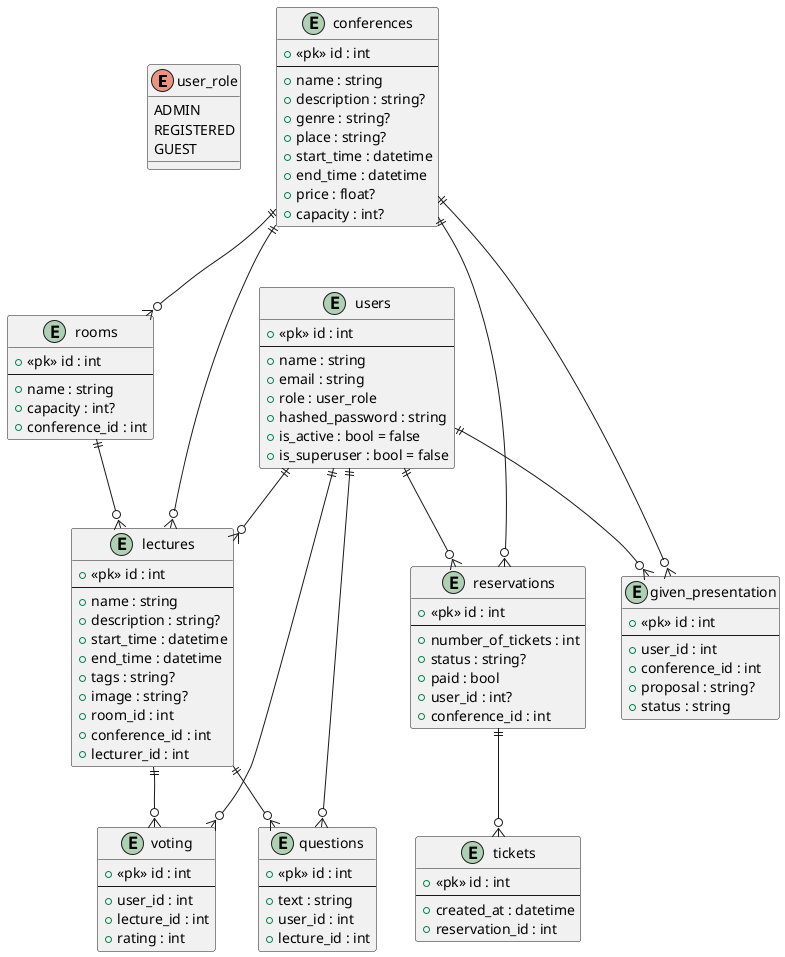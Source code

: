 @startuml

enum user_role {
    ADMIN
    REGISTERED
    GUEST
}

entity conferences {
    +<<pk>> id : int
	---
    +name : string
    +description : string?
    +genre : string?
    +place : string?
    +start_time : datetime
    +end_time : datetime
    +price : float?
    +capacity : int?
}

entity users {
    +<<pk>> id : int
	---
    +name : string
    +email : string
    +role : user_role
    +hashed_password : string
    +is_active : bool = false
    +is_superuser : bool = false
}

entity rooms {
    +<<pk>> id : int
	---
    +name : string
    +capacity : int?
    +conference_id : int
}

entity reservations {
    +<<pk>> id : int
	---
    +number_of_tickets : int
    +status : string?
    +paid : bool
    +user_id : int?
    +conference_id : int
}

entity tickets {
    +<<pk>> id : int
	---
    +created_at : datetime
    +reservation_id : int
}

entity lectures {
    +<<pk>> id : int
	---
    +name : string
    +description : string?
    +start_time : datetime
    +end_time : datetime
    +tags : string?
    +image : string?
    +room_id : int
    +conference_id : int
    +lecturer_id : int
}

entity given_presentation {
    +<<pk>> id : int
	---
    +user_id : int
    +conference_id : int
    +proposal : string?
    +status : string
}

entity voting {
    +<<pk>> id : int
	---
    +user_id : int
    +lecture_id : int
    +rating : int
}

entity questions {
    +<<pk>> id : int
	---
    +text : string
    +user_id : int
    +lecture_id : int
}

conferences ||--o{ rooms
conferences ||--o{ lectures
conferences ||--o{ reservations
conferences ||--o{ given_presentation
users ||--o{ reservations
users ||--o{ lectures
users ||--o{ voting
users ||--o{ questions
users ||--o{ given_presentation
rooms ||--o{ lectures
reservations ||--o{ tickets
lectures ||--o{ voting
lectures ||--o{ questions

@enduml
